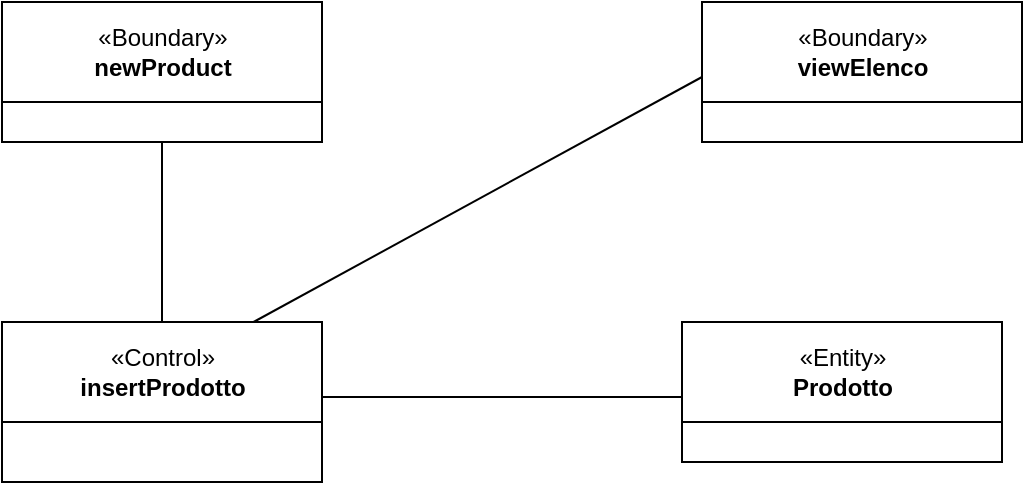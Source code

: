 <mxfile version="13.10.0" type="device"><diagram id="tnalVOl4ubFaXKsuvFTU" name="Page-1"><mxGraphModel dx="702" dy="510" grid="1" gridSize="10" guides="1" tooltips="1" connect="1" arrows="1" fold="1" page="1" pageScale="1" pageWidth="827" pageHeight="1169" math="0" shadow="0"><root><mxCell id="0"/><mxCell id="1" parent="0"/><mxCell id="W3oL7o_fEz-Kf1vGeQ4T-26" value="«Boundary»&lt;br&gt;&lt;b&gt;newProduct&lt;/b&gt;" style="html=1;" parent="1" vertex="1"><mxGeometry x="40" y="80" width="160" height="50" as="geometry"/></mxCell><mxCell id="W3oL7o_fEz-Kf1vGeQ4T-28" value="«Control»&lt;br&gt;&lt;b&gt;insertProdotto&lt;/b&gt;" style="html=1;" parent="1" vertex="1"><mxGeometry x="40" y="240" width="160" height="50" as="geometry"/></mxCell><mxCell id="W3oL7o_fEz-Kf1vGeQ4T-29" value="" style="endArrow=none;html=1;exitX=0.5;exitY=0;exitDx=0;exitDy=0;" parent="1" source="W3oL7o_fEz-Kf1vGeQ4T-28" target="W3oL7o_fEz-Kf1vGeQ4T-31" edge="1"><mxGeometry width="50" height="50" relative="1" as="geometry"><mxPoint x="340" y="290" as="sourcePoint"/><mxPoint x="130" y="220" as="targetPoint"/></mxGeometry></mxCell><mxCell id="W3oL7o_fEz-Kf1vGeQ4T-31" value="" style="rounded=0;whiteSpace=wrap;html=1;align=left;" parent="1" vertex="1"><mxGeometry x="40" y="130" width="160" height="20" as="geometry"/></mxCell><mxCell id="W3oL7o_fEz-Kf1vGeQ4T-33" value="«Entity»&lt;br&gt;&lt;b&gt;Prodotto&lt;/b&gt;" style="html=1;" parent="1" vertex="1"><mxGeometry x="380" y="240" width="160" height="50" as="geometry"/></mxCell><mxCell id="W3oL7o_fEz-Kf1vGeQ4T-36" value="" style="endArrow=none;html=1;entryX=0;entryY=0.75;entryDx=0;entryDy=0;" parent="1" source="W3oL7o_fEz-Kf1vGeQ4T-28" target="W3oL7o_fEz-Kf1vGeQ4T-39" edge="1"><mxGeometry width="50" height="50" relative="1" as="geometry"><mxPoint x="340" y="270" as="sourcePoint"/><mxPoint x="270" y="265" as="targetPoint"/></mxGeometry></mxCell><mxCell id="W3oL7o_fEz-Kf1vGeQ4T-37" value="" style="endArrow=none;html=1;exitX=1;exitY=0.75;exitDx=0;exitDy=0;entryX=0;entryY=0.75;entryDx=0;entryDy=0;" parent="1" source="W3oL7o_fEz-Kf1vGeQ4T-28" target="W3oL7o_fEz-Kf1vGeQ4T-33" edge="1"><mxGeometry width="50" height="50" relative="1" as="geometry"><mxPoint x="440" y="277.5" as="sourcePoint"/><mxPoint x="390" y="220" as="targetPoint"/></mxGeometry></mxCell><mxCell id="W3oL7o_fEz-Kf1vGeQ4T-38" value="" style="html=1;align=left;" parent="1" vertex="1"><mxGeometry x="40" y="290" width="160" height="30" as="geometry"/></mxCell><mxCell id="W3oL7o_fEz-Kf1vGeQ4T-39" value="«Boundary»&lt;br&gt;&lt;b&gt;viewElenco&lt;/b&gt;" style="html=1;" parent="1" vertex="1"><mxGeometry x="390" y="80" width="160" height="50" as="geometry"/></mxCell><mxCell id="W3oL7o_fEz-Kf1vGeQ4T-41" value="" style="html=1;" parent="1" vertex="1"><mxGeometry x="390" y="130" width="160" height="20" as="geometry"/></mxCell><mxCell id="Kc7Ma6Lz4q0PeY_TRE0h-1" value="" style="html=1;" parent="1" vertex="1"><mxGeometry x="380" y="290" width="160" height="20" as="geometry"/></mxCell></root></mxGraphModel></diagram></mxfile>